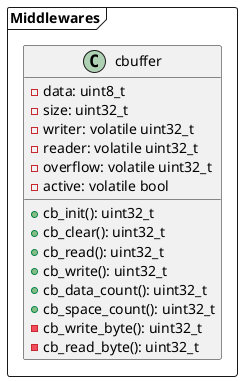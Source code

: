 @startuml

package Middlewares <<Frame>> {
  class cbuffer
  {
    -data: uint8_t
    -size: uint32_t
    -writer: volatile uint32_t
    -reader: volatile uint32_t
    -overflow: volatile uint32_t
    -active: volatile bool
    +cb_init(): uint32_t
    +cb_clear(): uint32_t
    +cb_read(): uint32_t
    +cb_write(): uint32_t
    +cb_data_count(): uint32_t
    +cb_space_count(): uint32_t
    -cb_write_byte(): uint32_t
    -cb_read_byte(): uint32_t
  }
}

@enduml